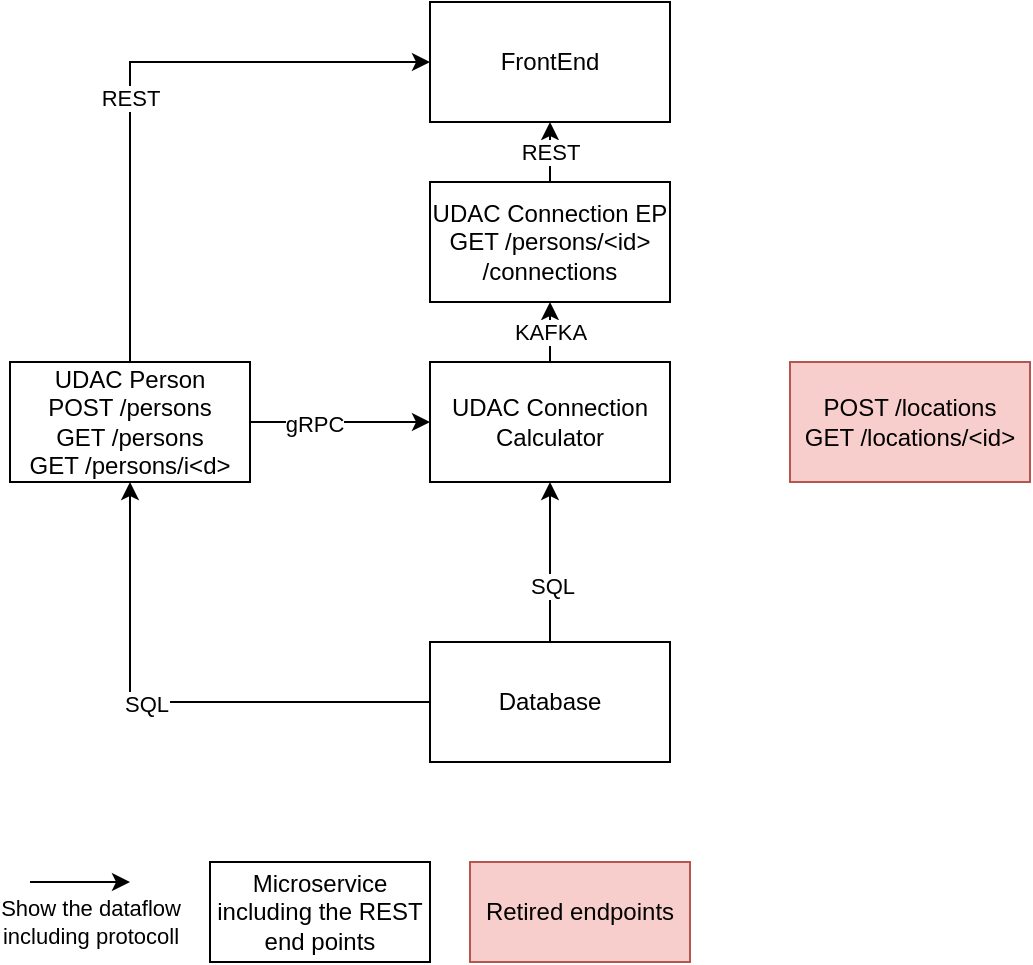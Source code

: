 <mxfile version="26.1.1">
  <diagram name="Seite-1" id="sWwlh2hI58eEmmOGTb_N">
    <mxGraphModel dx="955" dy="592" grid="1" gridSize="10" guides="1" tooltips="1" connect="1" arrows="1" fold="1" page="1" pageScale="1" pageWidth="827" pageHeight="1169" math="0" shadow="0">
      <root>
        <mxCell id="0" />
        <mxCell id="1" parent="0" />
        <mxCell id="2BFE1XXHrbCSi-sgmXac-2" value="REST" style="edgeStyle=orthogonalEdgeStyle;rounded=0;orthogonalLoop=1;jettySize=auto;html=1;entryX=0;entryY=0.5;entryDx=0;entryDy=0;exitX=0.5;exitY=0;exitDx=0;exitDy=0;" edge="1" parent="1" source="5esByKeART754nbWXgh_-1" target="5esByKeART754nbWXgh_-4">
          <mxGeometry x="-0.12" relative="1" as="geometry">
            <mxPoint as="offset" />
          </mxGeometry>
        </mxCell>
        <mxCell id="2BFE1XXHrbCSi-sgmXac-8" style="edgeStyle=orthogonalEdgeStyle;rounded=0;orthogonalLoop=1;jettySize=auto;html=1;entryX=0;entryY=0.5;entryDx=0;entryDy=0;" edge="1" parent="1" source="5esByKeART754nbWXgh_-1" target="5esByKeART754nbWXgh_-3">
          <mxGeometry relative="1" as="geometry" />
        </mxCell>
        <mxCell id="2BFE1XXHrbCSi-sgmXac-13" value="gRPC" style="edgeLabel;html=1;align=center;verticalAlign=middle;resizable=0;points=[];" vertex="1" connectable="0" parent="2BFE1XXHrbCSi-sgmXac-8">
          <mxGeometry x="-0.289" relative="1" as="geometry">
            <mxPoint y="1" as="offset" />
          </mxGeometry>
        </mxCell>
        <mxCell id="5esByKeART754nbWXgh_-1" value="UDAC Person&lt;div&gt;&lt;div&gt;POST /persons&lt;/div&gt;&lt;div&gt;GET /persons&lt;/div&gt;&lt;div&gt;GET /persons/i&amp;lt;d&amp;gt;&lt;/div&gt;&lt;/div&gt;" style="rounded=0;whiteSpace=wrap;html=1;" parent="1" vertex="1">
          <mxGeometry x="80" y="200" width="120" height="60" as="geometry" />
        </mxCell>
        <mxCell id="5esByKeART754nbWXgh_-2" value="&lt;div&gt;POST /locations&lt;/div&gt;&lt;div&gt;GET /locations/&amp;lt;id&amp;gt;&lt;/div&gt;" style="rounded=0;whiteSpace=wrap;html=1;fillColor=#f8cecc;strokeColor=#b85450;" parent="1" vertex="1">
          <mxGeometry x="470" y="200" width="120" height="60" as="geometry" />
        </mxCell>
        <mxCell id="5esByKeART754nbWXgh_-3" value="UDAC Connection Calculator" style="rounded=0;whiteSpace=wrap;html=1;" parent="1" vertex="1">
          <mxGeometry x="290" y="200" width="120" height="60" as="geometry" />
        </mxCell>
        <mxCell id="5esByKeART754nbWXgh_-4" value="FrontEnd" style="rounded=0;whiteSpace=wrap;html=1;" parent="1" vertex="1">
          <mxGeometry x="290" y="20" width="120" height="60" as="geometry" />
        </mxCell>
        <mxCell id="2BFE1XXHrbCSi-sgmXac-7" style="edgeStyle=orthogonalEdgeStyle;rounded=0;orthogonalLoop=1;jettySize=auto;html=1;entryX=0.5;entryY=1;entryDx=0;entryDy=0;" edge="1" parent="1" source="5esByKeART754nbWXgh_-5" target="5esByKeART754nbWXgh_-3">
          <mxGeometry relative="1" as="geometry" />
        </mxCell>
        <mxCell id="2BFE1XXHrbCSi-sgmXac-15" value="SQL" style="edgeLabel;html=1;align=center;verticalAlign=middle;resizable=0;points=[];" vertex="1" connectable="0" parent="2BFE1XXHrbCSi-sgmXac-7">
          <mxGeometry x="-0.263" y="-1" relative="1" as="geometry">
            <mxPoint y="1" as="offset" />
          </mxGeometry>
        </mxCell>
        <mxCell id="2BFE1XXHrbCSi-sgmXac-10" style="edgeStyle=orthogonalEdgeStyle;rounded=0;orthogonalLoop=1;jettySize=auto;html=1;entryX=0.5;entryY=1;entryDx=0;entryDy=0;" edge="1" parent="1" source="5esByKeART754nbWXgh_-5" target="5esByKeART754nbWXgh_-1">
          <mxGeometry relative="1" as="geometry" />
        </mxCell>
        <mxCell id="2BFE1XXHrbCSi-sgmXac-14" value="SQL" style="edgeLabel;html=1;align=center;verticalAlign=middle;resizable=0;points=[];" vertex="1" connectable="0" parent="2BFE1XXHrbCSi-sgmXac-10">
          <mxGeometry x="0.092" y="1" relative="1" as="geometry">
            <mxPoint as="offset" />
          </mxGeometry>
        </mxCell>
        <mxCell id="5esByKeART754nbWXgh_-5" value="Database" style="rounded=0;whiteSpace=wrap;html=1;" parent="1" vertex="1">
          <mxGeometry x="290" y="340" width="120" height="60" as="geometry" />
        </mxCell>
        <mxCell id="2BFE1XXHrbCSi-sgmXac-3" value="KAFKA" style="edgeStyle=orthogonalEdgeStyle;rounded=0;orthogonalLoop=1;jettySize=auto;html=1;exitX=0.5;exitY=0;exitDx=0;exitDy=0;" edge="1" parent="1" source="5esByKeART754nbWXgh_-3">
          <mxGeometry relative="1" as="geometry">
            <mxPoint x="350" y="170" as="targetPoint" />
          </mxGeometry>
        </mxCell>
        <mxCell id="2BFE1XXHrbCSi-sgmXac-12" value="Show the dataflow&lt;div&gt;including protocoll&lt;/div&gt;" style="endArrow=classic;html=1;rounded=0;" edge="1" parent="1">
          <mxGeometry x="0.2" y="-20" width="50" height="50" relative="1" as="geometry">
            <mxPoint x="90" y="460" as="sourcePoint" />
            <mxPoint x="140" y="460" as="targetPoint" />
            <Array as="points" />
            <mxPoint as="offset" />
          </mxGeometry>
        </mxCell>
        <mxCell id="2BFE1XXHrbCSi-sgmXac-17" value="Microservice&lt;div&gt;including the REST end&amp;nbsp;&lt;span style=&quot;background-color: transparent; color: light-dark(rgb(0, 0, 0), rgb(255, 255, 255));&quot;&gt;points&lt;/span&gt;&lt;/div&gt;" style="rounded=0;whiteSpace=wrap;html=1;" vertex="1" parent="1">
          <mxGeometry x="180" y="450" width="110" height="50" as="geometry" />
        </mxCell>
        <mxCell id="2BFE1XXHrbCSi-sgmXac-18" value="&lt;div&gt;Retired endpoints&lt;/div&gt;" style="rounded=0;whiteSpace=wrap;html=1;fillColor=#f8cecc;strokeColor=#b85450;" vertex="1" parent="1">
          <mxGeometry x="310" y="450" width="110" height="50" as="geometry" />
        </mxCell>
        <mxCell id="2BFE1XXHrbCSi-sgmXac-20" value="REST" style="edgeStyle=orthogonalEdgeStyle;rounded=0;orthogonalLoop=1;jettySize=auto;html=1;entryX=0.5;entryY=1;entryDx=0;entryDy=0;" edge="1" parent="1" source="2BFE1XXHrbCSi-sgmXac-19" target="5esByKeART754nbWXgh_-4">
          <mxGeometry relative="1" as="geometry" />
        </mxCell>
        <mxCell id="2BFE1XXHrbCSi-sgmXac-19" value="UDAC Connection EP&lt;div&gt;GET /persons/&amp;lt;id&amp;gt;&lt;/div&gt;&lt;div&gt;/connections&lt;/div&gt;" style="rounded=0;whiteSpace=wrap;html=1;" vertex="1" parent="1">
          <mxGeometry x="290" y="110" width="120" height="60" as="geometry" />
        </mxCell>
      </root>
    </mxGraphModel>
  </diagram>
</mxfile>
